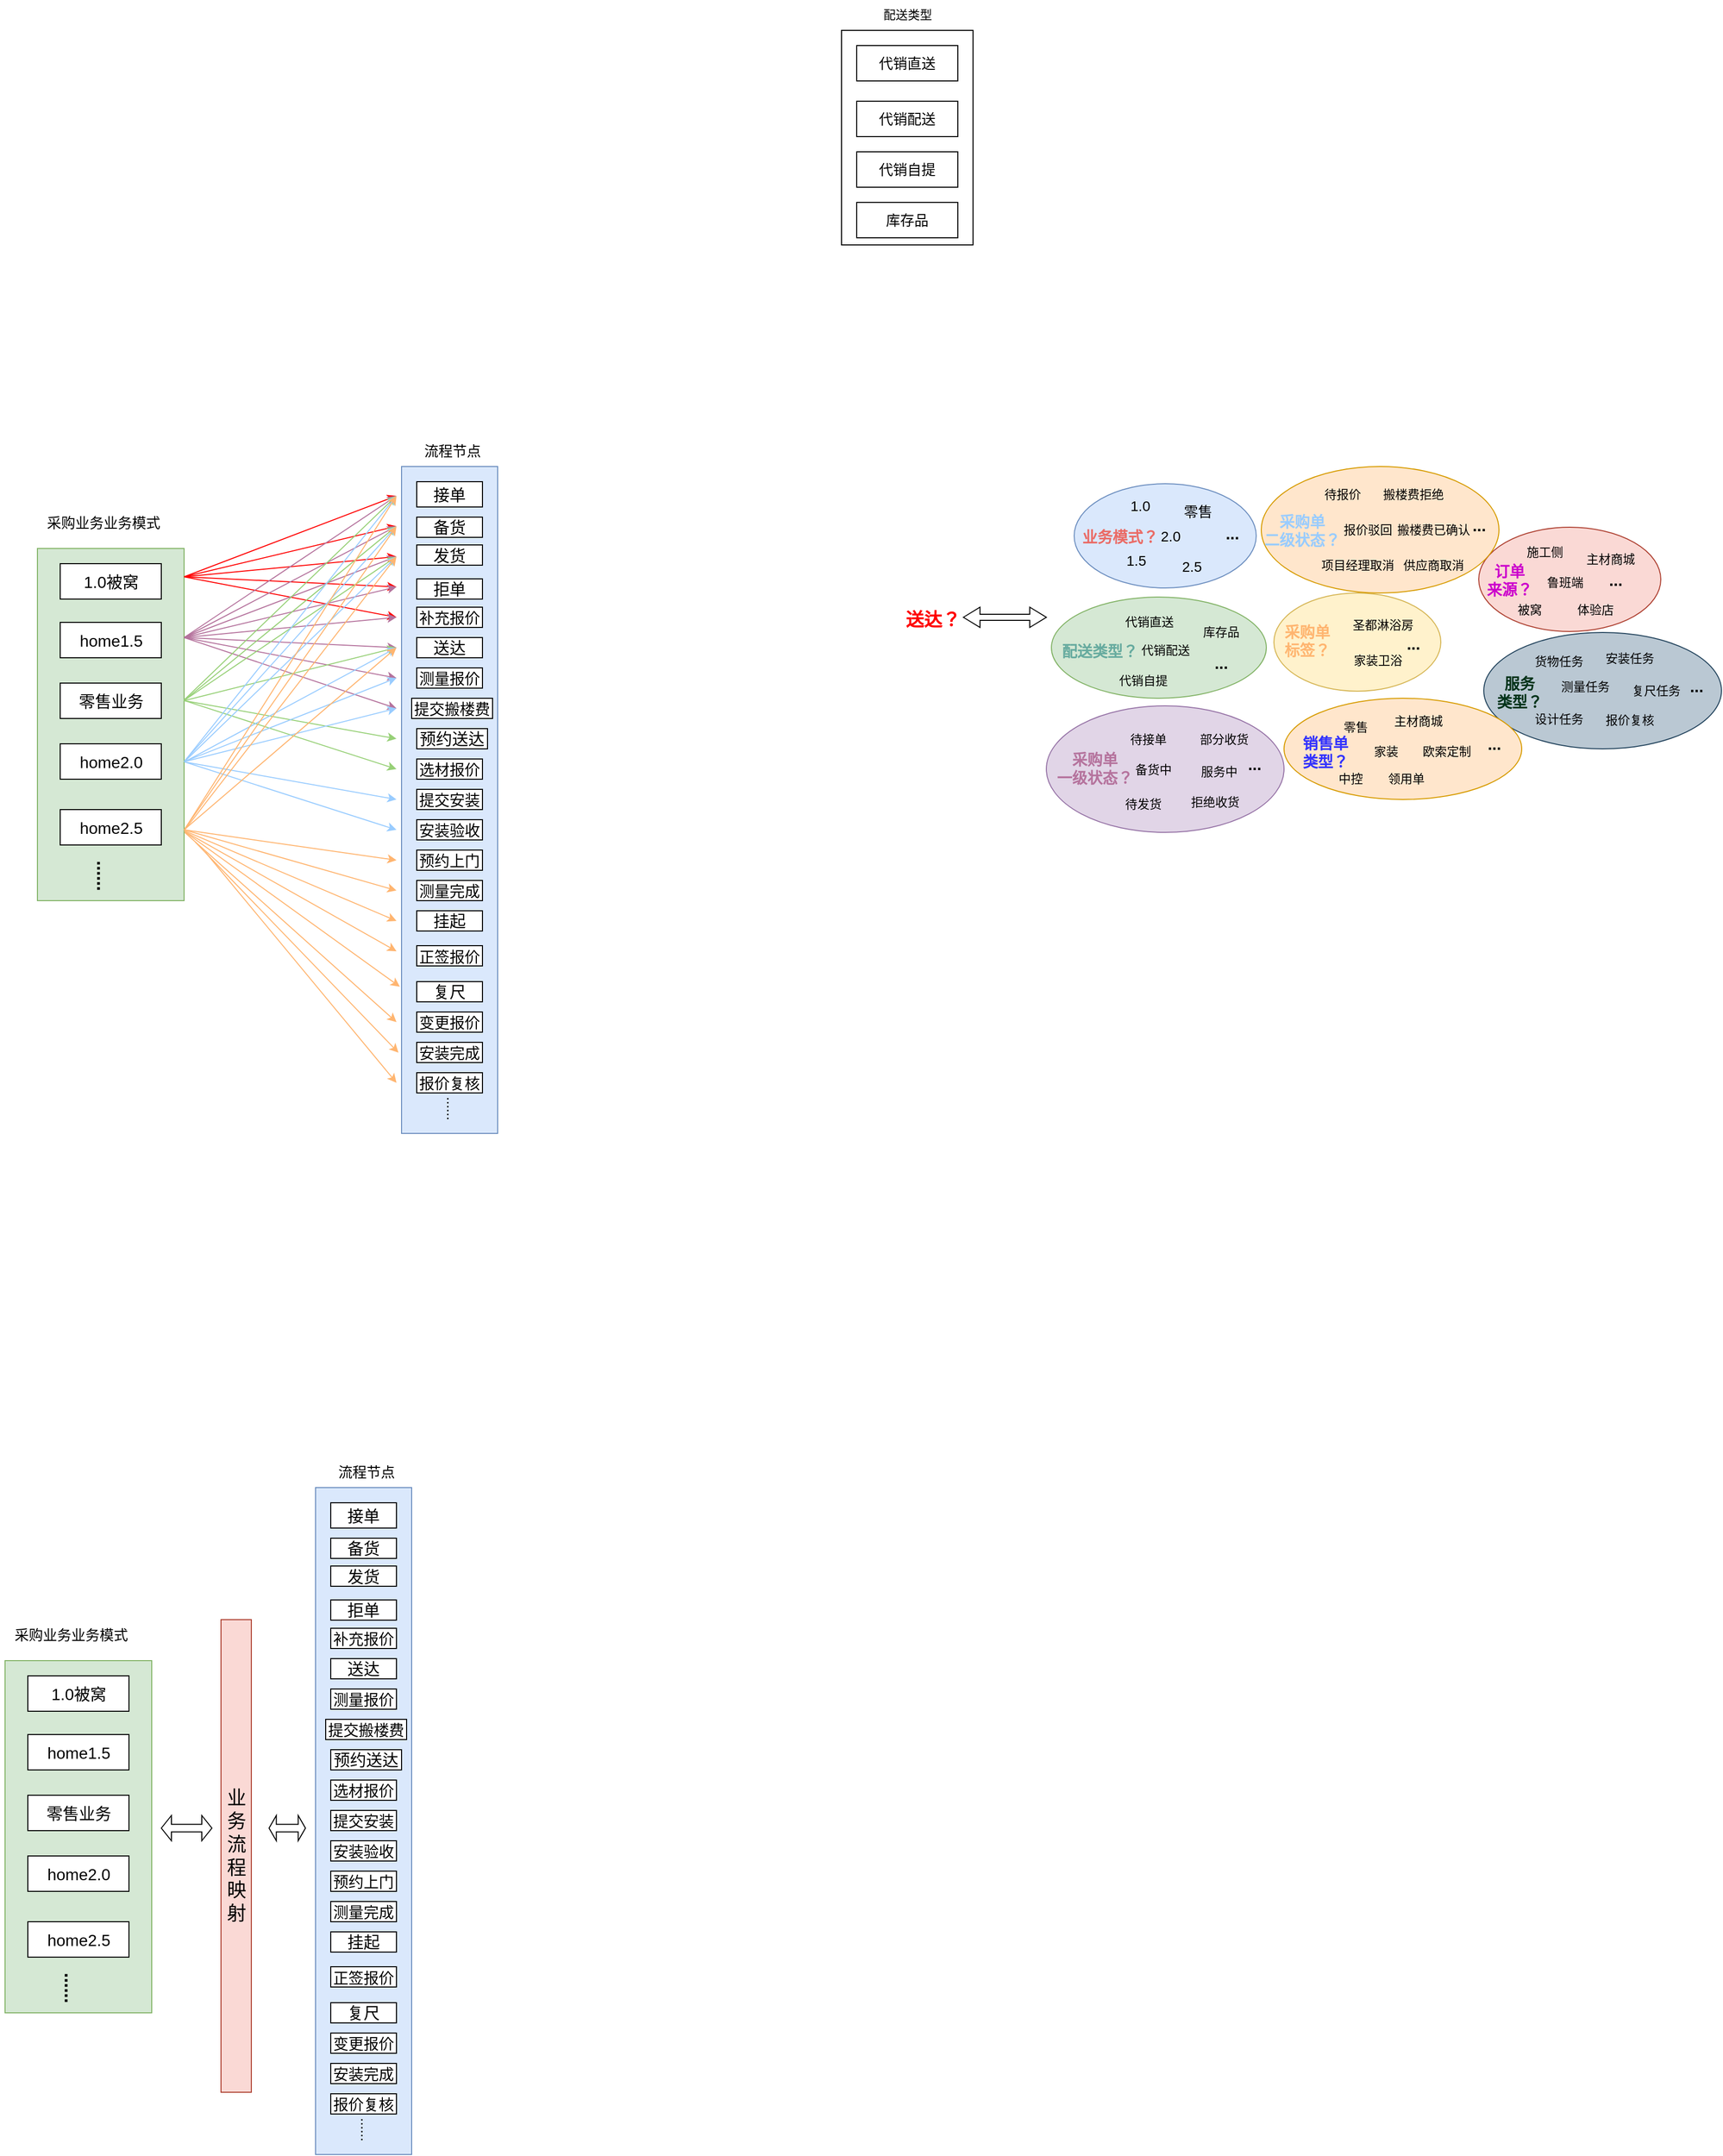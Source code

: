 <mxfile version="22.0.4" type="github">
  <diagram name="第 1 页" id="cve5uZJEfYkbzgbfO7Ss">
    <mxGraphModel dx="1304" dy="1972" grid="1" gridSize="10" guides="1" tooltips="1" connect="1" arrows="1" fold="1" page="1" pageScale="1" pageWidth="827" pageHeight="1169" background="none" math="0" shadow="0">
      <root>
        <mxCell id="0" />
        <mxCell id="1" parent="0" />
        <mxCell id="v3MDkl77wyI6t7VhT7dU-117" value="" style="ellipse;whiteSpace=wrap;html=1;fillColor=#fad9d5;strokeColor=#ae4132;" vertex="1" parent="1">
          <mxGeometry x="1560" y="161" width="180" height="103" as="geometry" />
        </mxCell>
        <mxCell id="v3MDkl77wyI6t7VhT7dU-106" value="" style="ellipse;whiteSpace=wrap;html=1;fillColor=#bac8d3;strokeColor=#23445d;" vertex="1" parent="1">
          <mxGeometry x="1565" y="265" width="235" height="115" as="geometry" />
        </mxCell>
        <mxCell id="v3MDkl77wyI6t7VhT7dU-97" value="" style="ellipse;whiteSpace=wrap;html=1;fillColor=#ffe6cc;strokeColor=#d79b00;" vertex="1" parent="1">
          <mxGeometry x="1367.5" y="330" width="235" height="100" as="geometry" />
        </mxCell>
        <mxCell id="v3MDkl77wyI6t7VhT7dU-89" value="" style="ellipse;whiteSpace=wrap;html=1;fillColor=#fff2cc;strokeColor=#d6b656;" vertex="1" parent="1">
          <mxGeometry x="1357.5" y="226" width="165" height="97" as="geometry" />
        </mxCell>
        <mxCell id="v3MDkl77wyI6t7VhT7dU-84" value="" style="ellipse;whiteSpace=wrap;html=1;fillColor=#ffe6cc;strokeColor=#d79b00;" vertex="1" parent="1">
          <mxGeometry x="1345" y="101" width="235" height="125" as="geometry" />
        </mxCell>
        <mxCell id="v3MDkl77wyI6t7VhT7dU-75" value="" style="ellipse;whiteSpace=wrap;html=1;fillColor=#e1d5e7;strokeColor=#9673a6;" vertex="1" parent="1">
          <mxGeometry x="1132.5" y="337.5" width="235" height="125" as="geometry" />
        </mxCell>
        <mxCell id="v3MDkl77wyI6t7VhT7dU-67" value="" style="ellipse;whiteSpace=wrap;html=1;fillColor=#d5e8d4;strokeColor=#82b366;" vertex="1" parent="1">
          <mxGeometry x="1137.5" y="230" width="212.5" height="100" as="geometry" />
        </mxCell>
        <mxCell id="v3MDkl77wyI6t7VhT7dU-60" value="" style="ellipse;whiteSpace=wrap;html=1;fillColor=#dae8fc;strokeColor=#6c8ebf;" vertex="1" parent="1">
          <mxGeometry x="1160" y="118" width="180" height="103" as="geometry" />
        </mxCell>
        <mxCell id="T1wn4TQBAIpZ5xIzAZ-9-1" value="" style="rounded=0;whiteSpace=wrap;html=1;fillColor=#d5e8d4;strokeColor=#82b366;" parent="1" vertex="1">
          <mxGeometry x="135" y="182" width="145" height="348" as="geometry" />
        </mxCell>
        <mxCell id="T1wn4TQBAIpZ5xIzAZ-9-2" value="&lt;font style=&quot;font-size: 16px;&quot;&gt;1.0被窝&lt;/font&gt;" style="rounded=0;whiteSpace=wrap;html=1;" parent="1" vertex="1">
          <mxGeometry x="157.5" y="197" width="100" height="35" as="geometry" />
        </mxCell>
        <mxCell id="T1wn4TQBAIpZ5xIzAZ-9-3" value="&lt;font style=&quot;font-size: 16px;&quot;&gt;home1.5&lt;/font&gt;" style="rounded=0;whiteSpace=wrap;html=1;" parent="1" vertex="1">
          <mxGeometry x="157.5" y="255" width="100" height="35" as="geometry" />
        </mxCell>
        <mxCell id="T1wn4TQBAIpZ5xIzAZ-9-4" value="&lt;font style=&quot;font-size: 16px;&quot;&gt;home2.0&lt;/font&gt;" style="rounded=0;whiteSpace=wrap;html=1;" parent="1" vertex="1">
          <mxGeometry x="157.5" y="375" width="100" height="35" as="geometry" />
        </mxCell>
        <mxCell id="T1wn4TQBAIpZ5xIzAZ-9-5" value="&lt;font style=&quot;font-size: 16px;&quot;&gt;home2.5&lt;/font&gt;" style="rounded=0;whiteSpace=wrap;html=1;" parent="1" vertex="1">
          <mxGeometry x="157.5" y="440" width="100" height="35" as="geometry" />
        </mxCell>
        <mxCell id="T1wn4TQBAIpZ5xIzAZ-9-6" value="" style="rounded=0;whiteSpace=wrap;html=1;fillColor=#dae8fc;strokeColor=#6c8ebf;" parent="1" vertex="1">
          <mxGeometry x="495" y="101" width="95" height="659" as="geometry" />
        </mxCell>
        <mxCell id="T1wn4TQBAIpZ5xIzAZ-9-7" value="&lt;font style=&quot;font-size: 16px;&quot;&gt;接单&lt;/font&gt;" style="rounded=0;whiteSpace=wrap;html=1;" parent="1" vertex="1">
          <mxGeometry x="510" y="116" width="65" height="25" as="geometry" />
        </mxCell>
        <mxCell id="T1wn4TQBAIpZ5xIzAZ-9-8" value="&lt;font style=&quot;font-size: 16px;&quot;&gt;备货&lt;/font&gt;" style="rounded=0;whiteSpace=wrap;html=1;" parent="1" vertex="1">
          <mxGeometry x="510" y="151" width="65" height="20" as="geometry" />
        </mxCell>
        <mxCell id="T1wn4TQBAIpZ5xIzAZ-9-9" value="&lt;font style=&quot;font-size: 16px;&quot;&gt;发货&lt;/font&gt;" style="rounded=0;whiteSpace=wrap;html=1;" parent="1" vertex="1">
          <mxGeometry x="510" y="178.5" width="65" height="20" as="geometry" />
        </mxCell>
        <mxCell id="T1wn4TQBAIpZ5xIzAZ-9-10" value="&lt;font style=&quot;font-size: 16px;&quot;&gt;拒单&lt;/font&gt;" style="rounded=0;whiteSpace=wrap;html=1;" parent="1" vertex="1">
          <mxGeometry x="510" y="212" width="65" height="20" as="geometry" />
        </mxCell>
        <mxCell id="T1wn4TQBAIpZ5xIzAZ-9-11" value="&lt;font style=&quot;font-size: 14px;&quot;&gt;采购业务业务模式&lt;/font&gt;" style="text;html=1;align=center;verticalAlign=middle;resizable=0;points=[];autosize=1;strokeColor=none;fillColor=none;" parent="1" vertex="1">
          <mxGeometry x="130" y="142" width="140" height="30" as="geometry" />
        </mxCell>
        <mxCell id="T1wn4TQBAIpZ5xIzAZ-9-12" value="&lt;font style=&quot;font-size: 14px;&quot;&gt;流程节点&lt;/font&gt;" style="text;html=1;align=center;verticalAlign=middle;resizable=0;points=[];autosize=1;strokeColor=none;fillColor=none;" parent="1" vertex="1">
          <mxGeometry x="505" y="71" width="80" height="30" as="geometry" />
        </mxCell>
        <mxCell id="T1wn4TQBAIpZ5xIzAZ-9-14" value="&lt;font style=&quot;font-size: 15px;&quot;&gt;补充报价&lt;/font&gt;" style="rounded=0;whiteSpace=wrap;html=1;" parent="1" vertex="1">
          <mxGeometry x="510" y="240" width="65" height="20" as="geometry" />
        </mxCell>
        <mxCell id="T1wn4TQBAIpZ5xIzAZ-9-15" value="&lt;font style=&quot;font-size: 16px;&quot;&gt;送达&lt;/font&gt;" style="rounded=0;whiteSpace=wrap;html=1;" parent="1" vertex="1">
          <mxGeometry x="510" y="270" width="65" height="20" as="geometry" />
        </mxCell>
        <mxCell id="T1wn4TQBAIpZ5xIzAZ-9-16" value="&lt;font style=&quot;font-size: 15px;&quot;&gt;测量报价&lt;/font&gt;" style="rounded=0;whiteSpace=wrap;html=1;" parent="1" vertex="1">
          <mxGeometry x="510" y="300" width="65" height="20" as="geometry" />
        </mxCell>
        <mxCell id="T1wn4TQBAIpZ5xIzAZ-9-17" value="&lt;font style=&quot;font-size: 15px;&quot;&gt;提交搬楼费&lt;/font&gt;" style="rounded=0;whiteSpace=wrap;html=1;" parent="1" vertex="1">
          <mxGeometry x="505" y="330" width="80" height="20" as="geometry" />
        </mxCell>
        <mxCell id="T1wn4TQBAIpZ5xIzAZ-9-18" value="&lt;font style=&quot;font-size: 16px;&quot;&gt;预约送达&lt;/font&gt;" style="rounded=0;whiteSpace=wrap;html=1;" parent="1" vertex="1">
          <mxGeometry x="510" y="360" width="70" height="20" as="geometry" />
        </mxCell>
        <mxCell id="T1wn4TQBAIpZ5xIzAZ-9-19" value="&lt;font style=&quot;font-size: 15px;&quot;&gt;选材报价&lt;/font&gt;" style="rounded=0;whiteSpace=wrap;html=1;" parent="1" vertex="1">
          <mxGeometry x="510" y="390" width="65" height="20" as="geometry" />
        </mxCell>
        <mxCell id="T1wn4TQBAIpZ5xIzAZ-9-20" value="&lt;font style=&quot;font-size: 15px;&quot;&gt;提交安装&lt;/font&gt;" style="rounded=0;whiteSpace=wrap;html=1;" parent="1" vertex="1">
          <mxGeometry x="510" y="420" width="65" height="20" as="geometry" />
        </mxCell>
        <mxCell id="T1wn4TQBAIpZ5xIzAZ-9-21" value="&lt;font style=&quot;font-size: 15px;&quot;&gt;安装验收&lt;/font&gt;" style="rounded=0;whiteSpace=wrap;html=1;" parent="1" vertex="1">
          <mxGeometry x="510" y="450" width="65" height="20" as="geometry" />
        </mxCell>
        <mxCell id="T1wn4TQBAIpZ5xIzAZ-9-23" value="" style="endArrow=classic;html=1;rounded=0;strokeColor=#FF0000;" parent="1" edge="1">
          <mxGeometry width="50" height="50" relative="1" as="geometry">
            <mxPoint x="280" y="210" as="sourcePoint" />
            <mxPoint x="490" y="130" as="targetPoint" />
          </mxGeometry>
        </mxCell>
        <mxCell id="T1wn4TQBAIpZ5xIzAZ-9-24" value="" style="endArrow=classic;html=1;rounded=0;strokeColor=#FF0000;" parent="1" edge="1">
          <mxGeometry width="50" height="50" relative="1" as="geometry">
            <mxPoint x="280" y="210" as="sourcePoint" />
            <mxPoint x="490" y="160" as="targetPoint" />
          </mxGeometry>
        </mxCell>
        <mxCell id="T1wn4TQBAIpZ5xIzAZ-9-26" value="配送类型" style="text;html=1;align=center;verticalAlign=middle;resizable=0;points=[];autosize=1;strokeColor=none;fillColor=none;" parent="1" vertex="1">
          <mxGeometry x="960" y="-360" width="70" height="30" as="geometry" />
        </mxCell>
        <mxCell id="T1wn4TQBAIpZ5xIzAZ-9-27" value="" style="rounded=0;whiteSpace=wrap;html=1;" parent="1" vertex="1">
          <mxGeometry x="930" y="-330" width="130" height="212" as="geometry" />
        </mxCell>
        <mxCell id="T1wn4TQBAIpZ5xIzAZ-9-28" value="&lt;font style=&quot;font-size: 14px;&quot;&gt;代销直送&lt;/font&gt;" style="rounded=0;whiteSpace=wrap;html=1;" parent="1" vertex="1">
          <mxGeometry x="945" y="-315" width="100" height="35" as="geometry" />
        </mxCell>
        <mxCell id="T1wn4TQBAIpZ5xIzAZ-9-29" value="&lt;font style=&quot;font-size: 14px;&quot;&gt;代销配送&lt;/font&gt;" style="rounded=0;whiteSpace=wrap;html=1;" parent="1" vertex="1">
          <mxGeometry x="945" y="-260" width="100" height="35" as="geometry" />
        </mxCell>
        <mxCell id="T1wn4TQBAIpZ5xIzAZ-9-30" value="&lt;font style=&quot;font-size: 14px;&quot;&gt;代销自提&lt;/font&gt;" style="rounded=0;whiteSpace=wrap;html=1;" parent="1" vertex="1">
          <mxGeometry x="945" y="-210" width="100" height="35" as="geometry" />
        </mxCell>
        <mxCell id="T1wn4TQBAIpZ5xIzAZ-9-31" value="&lt;font style=&quot;font-size: 14px;&quot;&gt;库存品&lt;/font&gt;" style="rounded=0;whiteSpace=wrap;html=1;" parent="1" vertex="1">
          <mxGeometry x="945" y="-160" width="100" height="35" as="geometry" />
        </mxCell>
        <mxCell id="T1wn4TQBAIpZ5xIzAZ-9-33" value="&lt;font style=&quot;font-size: 16px;&quot;&gt;零售业务&lt;/font&gt;" style="rounded=0;whiteSpace=wrap;html=1;" parent="1" vertex="1">
          <mxGeometry x="157.5" y="315" width="100" height="35" as="geometry" />
        </mxCell>
        <mxCell id="v3MDkl77wyI6t7VhT7dU-2" value="" style="endArrow=classic;html=1;rounded=0;strokeColor=#FF0000;" edge="1" parent="1">
          <mxGeometry width="50" height="50" relative="1" as="geometry">
            <mxPoint x="280" y="210" as="sourcePoint" />
            <mxPoint x="490" y="190" as="targetPoint" />
          </mxGeometry>
        </mxCell>
        <mxCell id="v3MDkl77wyI6t7VhT7dU-3" value="" style="endArrow=classic;html=1;rounded=0;strokeColor=#FF0000;" edge="1" parent="1">
          <mxGeometry width="50" height="50" relative="1" as="geometry">
            <mxPoint x="280" y="210" as="sourcePoint" />
            <mxPoint x="490" y="250" as="targetPoint" />
          </mxGeometry>
        </mxCell>
        <mxCell id="v3MDkl77wyI6t7VhT7dU-4" value="" style="endArrow=classic;html=1;rounded=0;strokeColor=#FF0000;" edge="1" parent="1">
          <mxGeometry width="50" height="50" relative="1" as="geometry">
            <mxPoint x="280" y="210" as="sourcePoint" />
            <mxPoint x="490" y="220" as="targetPoint" />
          </mxGeometry>
        </mxCell>
        <mxCell id="v3MDkl77wyI6t7VhT7dU-5" value="" style="endArrow=classic;html=1;rounded=0;strokeColor=#B5739D;" edge="1" parent="1">
          <mxGeometry width="50" height="50" relative="1" as="geometry">
            <mxPoint x="280" y="270" as="sourcePoint" />
            <mxPoint x="490" y="130" as="targetPoint" />
          </mxGeometry>
        </mxCell>
        <mxCell id="v3MDkl77wyI6t7VhT7dU-6" value="" style="endArrow=classic;html=1;rounded=0;strokeColor=#B5739D;" edge="1" parent="1">
          <mxGeometry width="50" height="50" relative="1" as="geometry">
            <mxPoint x="280" y="270" as="sourcePoint" />
            <mxPoint x="490" y="160" as="targetPoint" />
          </mxGeometry>
        </mxCell>
        <mxCell id="v3MDkl77wyI6t7VhT7dU-7" value="" style="endArrow=classic;html=1;rounded=0;strokeColor=#B5739D;" edge="1" parent="1">
          <mxGeometry width="50" height="50" relative="1" as="geometry">
            <mxPoint x="280" y="270" as="sourcePoint" />
            <mxPoint x="490" y="190" as="targetPoint" />
          </mxGeometry>
        </mxCell>
        <mxCell id="v3MDkl77wyI6t7VhT7dU-8" value="" style="endArrow=classic;html=1;rounded=0;strokeColor=#B5739D;" edge="1" parent="1">
          <mxGeometry width="50" height="50" relative="1" as="geometry">
            <mxPoint x="280" y="270" as="sourcePoint" />
            <mxPoint x="490" y="220" as="targetPoint" />
          </mxGeometry>
        </mxCell>
        <mxCell id="v3MDkl77wyI6t7VhT7dU-9" value="" style="endArrow=classic;html=1;rounded=0;strokeColor=#B5739D;" edge="1" parent="1">
          <mxGeometry width="50" height="50" relative="1" as="geometry">
            <mxPoint x="280" y="270" as="sourcePoint" />
            <mxPoint x="490" y="250" as="targetPoint" />
          </mxGeometry>
        </mxCell>
        <mxCell id="v3MDkl77wyI6t7VhT7dU-10" value="" style="endArrow=classic;html=1;rounded=0;strokeColor=#B5739D;" edge="1" parent="1">
          <mxGeometry width="50" height="50" relative="1" as="geometry">
            <mxPoint x="280" y="270" as="sourcePoint" />
            <mxPoint x="490" y="280" as="targetPoint" />
          </mxGeometry>
        </mxCell>
        <mxCell id="v3MDkl77wyI6t7VhT7dU-11" value="" style="endArrow=classic;html=1;rounded=0;strokeColor=#B5739D;" edge="1" parent="1">
          <mxGeometry width="50" height="50" relative="1" as="geometry">
            <mxPoint x="280" y="270" as="sourcePoint" />
            <mxPoint x="490" y="310" as="targetPoint" />
          </mxGeometry>
        </mxCell>
        <mxCell id="v3MDkl77wyI6t7VhT7dU-12" value="" style="endArrow=classic;html=1;rounded=0;strokeColor=#B5739D;" edge="1" parent="1">
          <mxGeometry width="50" height="50" relative="1" as="geometry">
            <mxPoint x="280" y="270" as="sourcePoint" />
            <mxPoint x="490" y="340" as="targetPoint" />
          </mxGeometry>
        </mxCell>
        <mxCell id="v3MDkl77wyI6t7VhT7dU-13" value="&lt;font style=&quot;font-size: 14px;&quot;&gt;......&lt;/font&gt;" style="text;html=1;align=center;verticalAlign=middle;resizable=0;points=[];autosize=1;strokeColor=none;fillColor=none;rotation=90;" vertex="1" parent="1">
          <mxGeometry x="520" y="720" width="50" height="30" as="geometry" />
        </mxCell>
        <mxCell id="v3MDkl77wyI6t7VhT7dU-14" value="&lt;font style=&quot;font-size: 18px;&quot;&gt;&lt;b style=&quot;&quot;&gt;......&lt;/b&gt;&lt;/font&gt;" style="text;html=1;align=center;verticalAlign=middle;resizable=0;points=[];autosize=1;strokeColor=none;fillColor=none;rotation=90;" vertex="1" parent="1">
          <mxGeometry x="175" y="485" width="50" height="40" as="geometry" />
        </mxCell>
        <mxCell id="v3MDkl77wyI6t7VhT7dU-15" value="" style="endArrow=classic;html=1;rounded=0;exitX=0.998;exitY=0.431;exitDx=0;exitDy=0;exitPerimeter=0;strokeColor=#97D077;" edge="1" parent="1" source="T1wn4TQBAIpZ5xIzAZ-9-1">
          <mxGeometry width="50" height="50" relative="1" as="geometry">
            <mxPoint x="280" y="320" as="sourcePoint" />
            <mxPoint x="490" y="130" as="targetPoint" />
          </mxGeometry>
        </mxCell>
        <mxCell id="v3MDkl77wyI6t7VhT7dU-16" value="" style="endArrow=classic;html=1;rounded=0;exitX=0.999;exitY=0.432;exitDx=0;exitDy=0;exitPerimeter=0;strokeColor=#97D077;" edge="1" parent="1" source="T1wn4TQBAIpZ5xIzAZ-9-1">
          <mxGeometry width="50" height="50" relative="1" as="geometry">
            <mxPoint x="280" y="320" as="sourcePoint" />
            <mxPoint x="490" y="160" as="targetPoint" />
          </mxGeometry>
        </mxCell>
        <mxCell id="v3MDkl77wyI6t7VhT7dU-17" value="" style="endArrow=classic;html=1;rounded=0;exitX=1.002;exitY=0.431;exitDx=0;exitDy=0;exitPerimeter=0;strokeColor=#97D077;" edge="1" parent="1" source="T1wn4TQBAIpZ5xIzAZ-9-1">
          <mxGeometry width="50" height="50" relative="1" as="geometry">
            <mxPoint x="280" y="320" as="sourcePoint" />
            <mxPoint x="490" y="190" as="targetPoint" />
          </mxGeometry>
        </mxCell>
        <mxCell id="v3MDkl77wyI6t7VhT7dU-18" value="" style="endArrow=classic;html=1;rounded=0;exitX=1;exitY=0.432;exitDx=0;exitDy=0;exitPerimeter=0;strokeColor=#97D077;" edge="1" parent="1" source="T1wn4TQBAIpZ5xIzAZ-9-1">
          <mxGeometry width="50" height="50" relative="1" as="geometry">
            <mxPoint x="280" y="320" as="sourcePoint" />
            <mxPoint x="490" y="280" as="targetPoint" />
          </mxGeometry>
        </mxCell>
        <mxCell id="v3MDkl77wyI6t7VhT7dU-19" value="" style="endArrow=classic;html=1;rounded=0;exitX=1.002;exitY=0.432;exitDx=0;exitDy=0;exitPerimeter=0;strokeColor=#97D077;" edge="1" parent="1" source="T1wn4TQBAIpZ5xIzAZ-9-1">
          <mxGeometry width="50" height="50" relative="1" as="geometry">
            <mxPoint x="280" y="320" as="sourcePoint" />
            <mxPoint x="490" y="400" as="targetPoint" />
          </mxGeometry>
        </mxCell>
        <mxCell id="v3MDkl77wyI6t7VhT7dU-20" value="" style="endArrow=classic;html=1;rounded=0;exitX=1;exitY=0.432;exitDx=0;exitDy=0;exitPerimeter=0;strokeColor=#97D077;" edge="1" parent="1" source="T1wn4TQBAIpZ5xIzAZ-9-1">
          <mxGeometry width="50" height="50" relative="1" as="geometry">
            <mxPoint x="280" y="320" as="sourcePoint" />
            <mxPoint x="490" y="370" as="targetPoint" />
          </mxGeometry>
        </mxCell>
        <mxCell id="v3MDkl77wyI6t7VhT7dU-21" value="" style="endArrow=classic;html=1;rounded=0;exitX=1.001;exitY=0.605;exitDx=0;exitDy=0;exitPerimeter=0;strokeColor=#99CCFF;" edge="1" parent="1" source="T1wn4TQBAIpZ5xIzAZ-9-1">
          <mxGeometry width="50" height="50" relative="1" as="geometry">
            <mxPoint x="280" y="370" as="sourcePoint" />
            <mxPoint x="490" y="130" as="targetPoint" />
          </mxGeometry>
        </mxCell>
        <mxCell id="v3MDkl77wyI6t7VhT7dU-22" value="" style="endArrow=classic;html=1;rounded=0;exitX=1;exitY=0.605;exitDx=0;exitDy=0;exitPerimeter=0;strokeColor=#99CCFF;" edge="1" parent="1" source="T1wn4TQBAIpZ5xIzAZ-9-1">
          <mxGeometry width="50" height="50" relative="1" as="geometry">
            <mxPoint x="280" y="370" as="sourcePoint" />
            <mxPoint x="490" y="160" as="targetPoint" />
          </mxGeometry>
        </mxCell>
        <mxCell id="v3MDkl77wyI6t7VhT7dU-23" value="" style="endArrow=classic;html=1;rounded=0;exitX=1.001;exitY=0.606;exitDx=0;exitDy=0;exitPerimeter=0;strokeColor=#99CCFF;" edge="1" parent="1" source="T1wn4TQBAIpZ5xIzAZ-9-1">
          <mxGeometry width="50" height="50" relative="1" as="geometry">
            <mxPoint x="280" y="370" as="sourcePoint" />
            <mxPoint x="490" y="190" as="targetPoint" />
          </mxGeometry>
        </mxCell>
        <mxCell id="v3MDkl77wyI6t7VhT7dU-24" value="" style="endArrow=classic;html=1;rounded=0;exitX=1.001;exitY=0.605;exitDx=0;exitDy=0;exitPerimeter=0;strokeColor=#99CCFF;" edge="1" parent="1" source="T1wn4TQBAIpZ5xIzAZ-9-1">
          <mxGeometry width="50" height="50" relative="1" as="geometry">
            <mxPoint x="280" y="370" as="sourcePoint" />
            <mxPoint x="490" y="310" as="targetPoint" />
          </mxGeometry>
        </mxCell>
        <mxCell id="v3MDkl77wyI6t7VhT7dU-25" value="" style="endArrow=classic;html=1;rounded=0;exitX=1.002;exitY=0.606;exitDx=0;exitDy=0;exitPerimeter=0;strokeColor=#99CCFF;" edge="1" parent="1" source="T1wn4TQBAIpZ5xIzAZ-9-1">
          <mxGeometry width="50" height="50" relative="1" as="geometry">
            <mxPoint x="280" y="370" as="sourcePoint" />
            <mxPoint x="490" y="280" as="targetPoint" />
          </mxGeometry>
        </mxCell>
        <mxCell id="v3MDkl77wyI6t7VhT7dU-26" value="" style="endArrow=classic;html=1;rounded=0;exitX=1.006;exitY=0.605;exitDx=0;exitDy=0;exitPerimeter=0;strokeColor=#99CCFF;" edge="1" parent="1" source="T1wn4TQBAIpZ5xIzAZ-9-1">
          <mxGeometry width="50" height="50" relative="1" as="geometry">
            <mxPoint x="280" y="370" as="sourcePoint" />
            <mxPoint x="490" y="340" as="targetPoint" />
          </mxGeometry>
        </mxCell>
        <mxCell id="v3MDkl77wyI6t7VhT7dU-27" value="" style="endArrow=classic;html=1;rounded=0;exitX=1.015;exitY=0.607;exitDx=0;exitDy=0;exitPerimeter=0;strokeColor=#99CCFF;" edge="1" parent="1" source="T1wn4TQBAIpZ5xIzAZ-9-1">
          <mxGeometry width="50" height="50" relative="1" as="geometry">
            <mxPoint x="280" y="370" as="sourcePoint" />
            <mxPoint x="490" y="430" as="targetPoint" />
          </mxGeometry>
        </mxCell>
        <mxCell id="v3MDkl77wyI6t7VhT7dU-28" value="" style="endArrow=classic;html=1;rounded=0;exitX=1.003;exitY=0.606;exitDx=0;exitDy=0;exitPerimeter=0;strokeColor=#99CCFF;" edge="1" parent="1" source="T1wn4TQBAIpZ5xIzAZ-9-1">
          <mxGeometry width="50" height="50" relative="1" as="geometry">
            <mxPoint x="280" y="370" as="sourcePoint" />
            <mxPoint x="490" y="460" as="targetPoint" />
          </mxGeometry>
        </mxCell>
        <mxCell id="v3MDkl77wyI6t7VhT7dU-30" value="&lt;font style=&quot;font-size: 15px;&quot;&gt;预约上门&lt;/font&gt;" style="rounded=0;whiteSpace=wrap;html=1;" vertex="1" parent="1">
          <mxGeometry x="510" y="480" width="65" height="20" as="geometry" />
        </mxCell>
        <mxCell id="v3MDkl77wyI6t7VhT7dU-31" value="&lt;font style=&quot;font-size: 15px;&quot;&gt;测量完成&lt;/font&gt;" style="rounded=0;whiteSpace=wrap;html=1;" vertex="1" parent="1">
          <mxGeometry x="510" y="510" width="65" height="20" as="geometry" />
        </mxCell>
        <mxCell id="v3MDkl77wyI6t7VhT7dU-32" value="&lt;font style=&quot;font-size: 16px;&quot;&gt;挂起&lt;/font&gt;" style="rounded=0;whiteSpace=wrap;html=1;" vertex="1" parent="1">
          <mxGeometry x="510" y="540" width="65" height="20" as="geometry" />
        </mxCell>
        <mxCell id="v3MDkl77wyI6t7VhT7dU-33" value="&lt;font style=&quot;font-size: 15px;&quot;&gt;正签报价&lt;/font&gt;" style="rounded=0;whiteSpace=wrap;html=1;" vertex="1" parent="1">
          <mxGeometry x="510" y="574.5" width="65" height="20" as="geometry" />
        </mxCell>
        <mxCell id="v3MDkl77wyI6t7VhT7dU-34" value="&lt;font style=&quot;font-size: 16px;&quot;&gt;复尺&lt;/font&gt;" style="rounded=0;whiteSpace=wrap;html=1;" vertex="1" parent="1">
          <mxGeometry x="510" y="610" width="65" height="20" as="geometry" />
        </mxCell>
        <mxCell id="v3MDkl77wyI6t7VhT7dU-35" value="&lt;font style=&quot;font-size: 15px;&quot;&gt;变更报价&lt;/font&gt;" style="rounded=0;whiteSpace=wrap;html=1;" vertex="1" parent="1">
          <mxGeometry x="510" y="640" width="65" height="20" as="geometry" />
        </mxCell>
        <mxCell id="v3MDkl77wyI6t7VhT7dU-36" value="&lt;font style=&quot;font-size: 15px;&quot;&gt;安装完成&lt;/font&gt;" style="rounded=0;whiteSpace=wrap;html=1;" vertex="1" parent="1">
          <mxGeometry x="510" y="670" width="65" height="20" as="geometry" />
        </mxCell>
        <mxCell id="v3MDkl77wyI6t7VhT7dU-37" value="&lt;font style=&quot;font-size: 15px;&quot;&gt;报价复核&lt;/font&gt;" style="rounded=0;whiteSpace=wrap;html=1;" vertex="1" parent="1">
          <mxGeometry x="510" y="700" width="65" height="20" as="geometry" />
        </mxCell>
        <mxCell id="v3MDkl77wyI6t7VhT7dU-38" value="" style="endArrow=classic;html=1;rounded=0;exitX=1.004;exitY=0.797;exitDx=0;exitDy=0;exitPerimeter=0;strokeColor=#FFB570;" edge="1" parent="1" source="T1wn4TQBAIpZ5xIzAZ-9-1">
          <mxGeometry width="50" height="50" relative="1" as="geometry">
            <mxPoint x="290" y="403" as="sourcePoint" />
            <mxPoint x="490" y="130" as="targetPoint" />
          </mxGeometry>
        </mxCell>
        <mxCell id="v3MDkl77wyI6t7VhT7dU-39" value="" style="endArrow=classic;html=1;rounded=0;strokeColor=#FFB570;" edge="1" parent="1">
          <mxGeometry width="50" height="50" relative="1" as="geometry">
            <mxPoint x="280" y="460" as="sourcePoint" />
            <mxPoint x="490" y="160" as="targetPoint" />
          </mxGeometry>
        </mxCell>
        <mxCell id="v3MDkl77wyI6t7VhT7dU-40" value="" style="endArrow=classic;html=1;rounded=0;exitX=1.001;exitY=0.801;exitDx=0;exitDy=0;exitPerimeter=0;strokeColor=#FFB570;" edge="1" parent="1" source="T1wn4TQBAIpZ5xIzAZ-9-1">
          <mxGeometry width="50" height="50" relative="1" as="geometry">
            <mxPoint x="290" y="470" as="sourcePoint" />
            <mxPoint x="490" y="190" as="targetPoint" />
          </mxGeometry>
        </mxCell>
        <mxCell id="v3MDkl77wyI6t7VhT7dU-41" value="" style="endArrow=classic;html=1;rounded=0;strokeColor=#FFB570;" edge="1" parent="1">
          <mxGeometry width="50" height="50" relative="1" as="geometry">
            <mxPoint x="280" y="460" as="sourcePoint" />
            <mxPoint x="490" y="280" as="targetPoint" />
          </mxGeometry>
        </mxCell>
        <mxCell id="v3MDkl77wyI6t7VhT7dU-42" value="" style="endArrow=classic;html=1;rounded=0;exitX=1;exitY=0.799;exitDx=0;exitDy=0;exitPerimeter=0;strokeColor=#FFB570;" edge="1" parent="1" source="T1wn4TQBAIpZ5xIzAZ-9-1">
          <mxGeometry width="50" height="50" relative="1" as="geometry">
            <mxPoint x="290" y="403" as="sourcePoint" />
            <mxPoint x="490" y="490" as="targetPoint" />
          </mxGeometry>
        </mxCell>
        <mxCell id="v3MDkl77wyI6t7VhT7dU-43" value="" style="endArrow=classic;html=1;rounded=0;strokeColor=#FFB570;" edge="1" parent="1">
          <mxGeometry width="50" height="50" relative="1" as="geometry">
            <mxPoint x="280" y="460" as="sourcePoint" />
            <mxPoint x="490" y="520" as="targetPoint" />
          </mxGeometry>
        </mxCell>
        <mxCell id="v3MDkl77wyI6t7VhT7dU-44" value="" style="endArrow=classic;html=1;rounded=0;exitX=1.005;exitY=0.802;exitDx=0;exitDy=0;exitPerimeter=0;strokeColor=#FFB570;" edge="1" parent="1" source="T1wn4TQBAIpZ5xIzAZ-9-1">
          <mxGeometry width="50" height="50" relative="1" as="geometry">
            <mxPoint x="290" y="470" as="sourcePoint" />
            <mxPoint x="490" y="550" as="targetPoint" />
          </mxGeometry>
        </mxCell>
        <mxCell id="v3MDkl77wyI6t7VhT7dU-45" value="" style="endArrow=classic;html=1;rounded=0;exitX=1.001;exitY=0.803;exitDx=0;exitDy=0;exitPerimeter=0;strokeColor=#FFB570;" edge="1" parent="1" source="T1wn4TQBAIpZ5xIzAZ-9-1">
          <mxGeometry width="50" height="50" relative="1" as="geometry">
            <mxPoint x="291" y="471" as="sourcePoint" />
            <mxPoint x="490" y="580" as="targetPoint" />
          </mxGeometry>
        </mxCell>
        <mxCell id="v3MDkl77wyI6t7VhT7dU-46" value="" style="endArrow=classic;html=1;rounded=0;exitX=1.006;exitY=0.805;exitDx=0;exitDy=0;exitPerimeter=0;entryX=-0.018;entryY=0.78;entryDx=0;entryDy=0;entryPerimeter=0;strokeColor=#FFB570;" edge="1" parent="1" source="T1wn4TQBAIpZ5xIzAZ-9-1" target="T1wn4TQBAIpZ5xIzAZ-9-6">
          <mxGeometry width="50" height="50" relative="1" as="geometry">
            <mxPoint x="290" y="471" as="sourcePoint" />
            <mxPoint x="500" y="590" as="targetPoint" />
          </mxGeometry>
        </mxCell>
        <mxCell id="v3MDkl77wyI6t7VhT7dU-47" value="" style="endArrow=classic;html=1;rounded=0;exitX=1.004;exitY=0.806;exitDx=0;exitDy=0;exitPerimeter=0;strokeColor=#FFB570;" edge="1" parent="1" source="T1wn4TQBAIpZ5xIzAZ-9-1">
          <mxGeometry width="50" height="50" relative="1" as="geometry">
            <mxPoint x="291" y="472" as="sourcePoint" />
            <mxPoint x="490" y="650" as="targetPoint" />
          </mxGeometry>
        </mxCell>
        <mxCell id="v3MDkl77wyI6t7VhT7dU-48" value="" style="endArrow=classic;html=1;rounded=0;exitX=1.004;exitY=0.806;exitDx=0;exitDy=0;exitPerimeter=0;entryX=-0.032;entryY=0.879;entryDx=0;entryDy=0;entryPerimeter=0;strokeColor=#FFB570;" edge="1" parent="1" target="T1wn4TQBAIpZ5xIzAZ-9-6">
          <mxGeometry width="50" height="50" relative="1" as="geometry">
            <mxPoint x="291" y="472" as="sourcePoint" />
            <mxPoint x="500" y="660" as="targetPoint" />
          </mxGeometry>
        </mxCell>
        <mxCell id="v3MDkl77wyI6t7VhT7dU-49" value="" style="endArrow=classic;html=1;rounded=0;exitX=1.004;exitY=0.806;exitDx=0;exitDy=0;exitPerimeter=0;strokeColor=#FFB570;" edge="1" parent="1">
          <mxGeometry width="50" height="50" relative="1" as="geometry">
            <mxPoint x="301" y="482" as="sourcePoint" />
            <mxPoint x="490" y="710" as="targetPoint" />
          </mxGeometry>
        </mxCell>
        <mxCell id="v3MDkl77wyI6t7VhT7dU-50" value="&lt;font color=&quot;#ff0000&quot; style=&quot;font-size: 18px;&quot;&gt;&lt;b style=&quot;&quot;&gt;送达？&lt;/b&gt;&lt;/font&gt;" style="text;html=1;align=center;verticalAlign=middle;resizable=0;points=[];autosize=1;strokeColor=none;fillColor=none;" vertex="1" parent="1">
          <mxGeometry x="980" y="233" width="80" height="40" as="geometry" />
        </mxCell>
        <mxCell id="v3MDkl77wyI6t7VhT7dU-51" value="&lt;font color=&quot;#ea6b66&quot; style=&quot;font-size: 15px;&quot;&gt;&lt;b&gt;业务模式？&lt;/b&gt;&lt;/font&gt;" style="text;html=1;align=center;verticalAlign=middle;resizable=0;points=[];autosize=1;strokeColor=none;fillColor=none;" vertex="1" parent="1">
          <mxGeometry x="1155" y="154.5" width="100" height="30" as="geometry" />
        </mxCell>
        <mxCell id="v3MDkl77wyI6t7VhT7dU-52" value="1.0" style="text;html=1;align=center;verticalAlign=middle;resizable=0;points=[];autosize=1;strokeColor=none;fillColor=none;fontSize=14;" vertex="1" parent="1">
          <mxGeometry x="1205" y="124.5" width="40" height="30" as="geometry" />
        </mxCell>
        <mxCell id="v3MDkl77wyI6t7VhT7dU-53" value="2.0" style="text;html=1;align=center;verticalAlign=middle;resizable=0;points=[];autosize=1;strokeColor=none;fillColor=none;fontSize=14;" vertex="1" parent="1">
          <mxGeometry x="1235" y="154.5" width="40" height="30" as="geometry" />
        </mxCell>
        <mxCell id="v3MDkl77wyI6t7VhT7dU-54" value="1.5" style="text;html=1;align=center;verticalAlign=middle;resizable=0;points=[];autosize=1;strokeColor=none;fillColor=none;fontSize=14;" vertex="1" parent="1">
          <mxGeometry x="1201.25" y="178.5" width="40" height="30" as="geometry" />
        </mxCell>
        <mxCell id="v3MDkl77wyI6t7VhT7dU-55" value="零售" style="text;html=1;align=center;verticalAlign=middle;resizable=0;points=[];autosize=1;strokeColor=none;fillColor=none;fontSize=14;" vertex="1" parent="1">
          <mxGeometry x="1257.25" y="131" width="50" height="30" as="geometry" />
        </mxCell>
        <mxCell id="v3MDkl77wyI6t7VhT7dU-56" value="2.5" style="text;html=1;align=center;verticalAlign=middle;resizable=0;points=[];autosize=1;strokeColor=none;fillColor=none;fontSize=14;" vertex="1" parent="1">
          <mxGeometry x="1256.25" y="184.5" width="40" height="30" as="geometry" />
        </mxCell>
        <mxCell id="v3MDkl77wyI6t7VhT7dU-62" value="&lt;font color=&quot;#67ab9f&quot; style=&quot;font-size: 15px;&quot;&gt;&lt;b&gt;配送类型？&lt;/b&gt;&lt;/font&gt;" style="text;html=1;align=center;verticalAlign=middle;resizable=0;points=[];autosize=1;strokeColor=none;fillColor=none;" vertex="1" parent="1">
          <mxGeometry x="1135" y="267.5" width="100" height="30" as="geometry" />
        </mxCell>
        <mxCell id="v3MDkl77wyI6t7VhT7dU-63" value="代销直送" style="text;html=1;align=center;verticalAlign=middle;resizable=0;points=[];autosize=1;strokeColor=none;fillColor=none;" vertex="1" parent="1">
          <mxGeometry x="1198.75" y="240" width="70" height="30" as="geometry" />
        </mxCell>
        <mxCell id="v3MDkl77wyI6t7VhT7dU-64" value="代销配送" style="text;html=1;align=center;verticalAlign=middle;resizable=0;points=[];autosize=1;strokeColor=none;fillColor=none;" vertex="1" parent="1">
          <mxGeometry x="1215" y="267.5" width="70" height="30" as="geometry" />
        </mxCell>
        <mxCell id="v3MDkl77wyI6t7VhT7dU-65" value="代销自提" style="text;html=1;align=center;verticalAlign=middle;resizable=0;points=[];autosize=1;strokeColor=none;fillColor=none;" vertex="1" parent="1">
          <mxGeometry x="1192.5" y="297.5" width="70" height="30" as="geometry" />
        </mxCell>
        <mxCell id="v3MDkl77wyI6t7VhT7dU-66" value="库存品" style="text;html=1;align=center;verticalAlign=middle;resizable=0;points=[];autosize=1;strokeColor=none;fillColor=none;" vertex="1" parent="1">
          <mxGeometry x="1275" y="250" width="60" height="30" as="geometry" />
        </mxCell>
        <mxCell id="v3MDkl77wyI6t7VhT7dU-68" value="&lt;font color=&quot;#b5739d&quot; style=&quot;font-size: 15px;&quot;&gt;&lt;b&gt;采购单&lt;br&gt;一级状态？&lt;/b&gt;&lt;/font&gt;" style="text;html=1;align=center;verticalAlign=middle;resizable=0;points=[];autosize=1;strokeColor=none;fillColor=none;" vertex="1" parent="1">
          <mxGeometry x="1130" y="374" width="100" height="50" as="geometry" />
        </mxCell>
        <mxCell id="v3MDkl77wyI6t7VhT7dU-69" value="待接单" style="text;html=1;align=center;verticalAlign=middle;resizable=0;points=[];autosize=1;strokeColor=none;fillColor=none;" vertex="1" parent="1">
          <mxGeometry x="1202.5" y="355.5" width="60" height="30" as="geometry" />
        </mxCell>
        <mxCell id="v3MDkl77wyI6t7VhT7dU-70" value="备货中" style="text;html=1;align=center;verticalAlign=middle;resizable=0;points=[];autosize=1;strokeColor=none;fillColor=none;" vertex="1" parent="1">
          <mxGeometry x="1207.5" y="385.5" width="60" height="30" as="geometry" />
        </mxCell>
        <mxCell id="v3MDkl77wyI6t7VhT7dU-71" value="待发货" style="text;html=1;align=center;verticalAlign=middle;resizable=0;points=[];autosize=1;strokeColor=none;fillColor=none;" vertex="1" parent="1">
          <mxGeometry x="1197.5" y="420" width="60" height="30" as="geometry" />
        </mxCell>
        <mxCell id="v3MDkl77wyI6t7VhT7dU-72" value="部分收货" style="text;html=1;align=center;verticalAlign=middle;resizable=0;points=[];autosize=1;strokeColor=none;fillColor=none;" vertex="1" parent="1">
          <mxGeometry x="1272.5" y="355.5" width="70" height="30" as="geometry" />
        </mxCell>
        <mxCell id="v3MDkl77wyI6t7VhT7dU-73" value="服务中" style="text;html=1;align=center;verticalAlign=middle;resizable=0;points=[];autosize=1;strokeColor=none;fillColor=none;" vertex="1" parent="1">
          <mxGeometry x="1272.5" y="387.5" width="60" height="30" as="geometry" />
        </mxCell>
        <mxCell id="v3MDkl77wyI6t7VhT7dU-74" value="拒绝收货" style="text;html=1;align=center;verticalAlign=middle;resizable=0;points=[];autosize=1;strokeColor=none;fillColor=none;" vertex="1" parent="1">
          <mxGeometry x="1263.5" y="417.5" width="70" height="30" as="geometry" />
        </mxCell>
        <mxCell id="v3MDkl77wyI6t7VhT7dU-76" value="&lt;font style=&quot;font-size: 16px;&quot;&gt;&lt;b&gt;...&lt;/b&gt;&lt;/font&gt;" style="text;html=1;align=center;verticalAlign=middle;resizable=0;points=[];autosize=1;strokeColor=none;fillColor=none;" vertex="1" parent="1">
          <mxGeometry x="1317.5" y="380" width="40" height="30" as="geometry" />
        </mxCell>
        <mxCell id="v3MDkl77wyI6t7VhT7dU-77" value="&lt;font color=&quot;#99ccff&quot; style=&quot;font-size: 15px;&quot;&gt;&lt;b&gt;采购单&lt;br&gt;二级状态？&lt;/b&gt;&lt;/font&gt;" style="text;html=1;align=center;verticalAlign=middle;resizable=0;points=[];autosize=1;strokeColor=none;fillColor=none;" vertex="1" parent="1">
          <mxGeometry x="1335" y="138.5" width="100" height="50" as="geometry" />
        </mxCell>
        <mxCell id="v3MDkl77wyI6t7VhT7dU-78" value="待报价" style="text;html=1;align=center;verticalAlign=middle;resizable=0;points=[];autosize=1;strokeColor=none;fillColor=none;" vertex="1" parent="1">
          <mxGeometry x="1395" y="113.5" width="60" height="30" as="geometry" />
        </mxCell>
        <mxCell id="v3MDkl77wyI6t7VhT7dU-79" value="报价驳回" style="text;html=1;align=center;verticalAlign=middle;resizable=0;points=[];autosize=1;strokeColor=none;fillColor=none;" vertex="1" parent="1">
          <mxGeometry x="1415" y="148.5" width="70" height="30" as="geometry" />
        </mxCell>
        <mxCell id="v3MDkl77wyI6t7VhT7dU-80" value="项目经理取消" style="text;html=1;align=center;verticalAlign=middle;resizable=0;points=[];autosize=1;strokeColor=none;fillColor=none;" vertex="1" parent="1">
          <mxGeometry x="1390" y="183.5" width="100" height="30" as="geometry" />
        </mxCell>
        <mxCell id="v3MDkl77wyI6t7VhT7dU-81" value="搬楼费拒绝" style="text;html=1;align=center;verticalAlign=middle;resizable=0;points=[];autosize=1;strokeColor=none;fillColor=none;" vertex="1" parent="1">
          <mxGeometry x="1455" y="113.5" width="80" height="30" as="geometry" />
        </mxCell>
        <mxCell id="v3MDkl77wyI6t7VhT7dU-82" value="搬楼费已确认" style="text;html=1;align=center;verticalAlign=middle;resizable=0;points=[];autosize=1;strokeColor=none;fillColor=none;" vertex="1" parent="1">
          <mxGeometry x="1465" y="148.5" width="100" height="30" as="geometry" />
        </mxCell>
        <mxCell id="v3MDkl77wyI6t7VhT7dU-83" value="供应商取消" style="text;html=1;align=center;verticalAlign=middle;resizable=0;points=[];autosize=1;strokeColor=none;fillColor=none;" vertex="1" parent="1">
          <mxGeometry x="1475" y="183.5" width="80" height="30" as="geometry" />
        </mxCell>
        <mxCell id="v3MDkl77wyI6t7VhT7dU-85" value="&lt;font style=&quot;font-size: 16px;&quot;&gt;&lt;b&gt;...&lt;/b&gt;&lt;/font&gt;" style="text;html=1;align=center;verticalAlign=middle;resizable=0;points=[];autosize=1;strokeColor=none;fillColor=none;" vertex="1" parent="1">
          <mxGeometry x="1540" y="143.5" width="40" height="30" as="geometry" />
        </mxCell>
        <mxCell id="v3MDkl77wyI6t7VhT7dU-86" value="&lt;font color=&quot;#ffb570&quot; style=&quot;font-size: 15px;&quot;&gt;&lt;b&gt;采购单&lt;br&gt;标签？&lt;/b&gt;&lt;/font&gt;" style="text;html=1;align=center;verticalAlign=middle;resizable=0;points=[];autosize=1;strokeColor=none;fillColor=none;" vertex="1" parent="1">
          <mxGeometry x="1355" y="248" width="70" height="50" as="geometry" />
        </mxCell>
        <mxCell id="v3MDkl77wyI6t7VhT7dU-87" value="圣都淋浴房" style="text;html=1;align=center;verticalAlign=middle;resizable=0;points=[];autosize=1;strokeColor=none;fillColor=none;" vertex="1" parent="1">
          <mxGeometry x="1425" y="243" width="80" height="30" as="geometry" />
        </mxCell>
        <mxCell id="v3MDkl77wyI6t7VhT7dU-88" value="家装卫浴" style="text;html=1;align=center;verticalAlign=middle;resizable=0;points=[];autosize=1;strokeColor=none;fillColor=none;" vertex="1" parent="1">
          <mxGeometry x="1425" y="278" width="70" height="30" as="geometry" />
        </mxCell>
        <mxCell id="v3MDkl77wyI6t7VhT7dU-90" value="&lt;font color=&quot;#3333ff&quot; style=&quot;font-size: 15px;&quot;&gt;&lt;b style=&quot;&quot;&gt;销售单&lt;br&gt;类型？&lt;/b&gt;&lt;/font&gt;" style="text;html=1;align=center;verticalAlign=middle;resizable=0;points=[];autosize=1;strokeColor=none;fillColor=none;" vertex="1" parent="1">
          <mxGeometry x="1372.5" y="357.5" width="70" height="50" as="geometry" />
        </mxCell>
        <mxCell id="v3MDkl77wyI6t7VhT7dU-91" value="零售" style="text;html=1;align=center;verticalAlign=middle;resizable=0;points=[];autosize=1;strokeColor=none;fillColor=none;" vertex="1" parent="1">
          <mxGeometry x="1412.5" y="344" width="50" height="30" as="geometry" />
        </mxCell>
        <mxCell id="v3MDkl77wyI6t7VhT7dU-92" value="家装" style="text;html=1;align=center;verticalAlign=middle;resizable=0;points=[];autosize=1;strokeColor=none;fillColor=none;" vertex="1" parent="1">
          <mxGeometry x="1442.5" y="367.5" width="50" height="30" as="geometry" />
        </mxCell>
        <mxCell id="v3MDkl77wyI6t7VhT7dU-93" value="中控" style="text;html=1;align=center;verticalAlign=middle;resizable=0;points=[];autosize=1;strokeColor=none;fillColor=none;" vertex="1" parent="1">
          <mxGeometry x="1407.5" y="395" width="50" height="30" as="geometry" />
        </mxCell>
        <mxCell id="v3MDkl77wyI6t7VhT7dU-94" value="主材商城" style="text;html=1;align=center;verticalAlign=middle;resizable=0;points=[];autosize=1;strokeColor=none;fillColor=none;" vertex="1" parent="1">
          <mxGeometry x="1465" y="337.5" width="70" height="30" as="geometry" />
        </mxCell>
        <mxCell id="v3MDkl77wyI6t7VhT7dU-95" value="欧索定制" style="text;html=1;align=center;verticalAlign=middle;resizable=0;points=[];autosize=1;strokeColor=none;fillColor=none;" vertex="1" parent="1">
          <mxGeometry x="1492.5" y="368" width="70" height="30" as="geometry" />
        </mxCell>
        <mxCell id="v3MDkl77wyI6t7VhT7dU-96" value="领用单" style="text;html=1;align=center;verticalAlign=middle;resizable=0;points=[];autosize=1;strokeColor=none;fillColor=none;" vertex="1" parent="1">
          <mxGeometry x="1457.5" y="395" width="60" height="30" as="geometry" />
        </mxCell>
        <mxCell id="v3MDkl77wyI6t7VhT7dU-98" value="&lt;font style=&quot;font-size: 16px;&quot;&gt;&lt;b&gt;...&lt;/b&gt;&lt;/font&gt;" style="text;html=1;align=center;verticalAlign=middle;resizable=0;points=[];autosize=1;strokeColor=none;fillColor=none;" vertex="1" parent="1">
          <mxGeometry x="1555" y="360" width="40" height="30" as="geometry" />
        </mxCell>
        <mxCell id="v3MDkl77wyI6t7VhT7dU-99" value="&lt;font color=&quot;#00331a&quot; style=&quot;font-size: 15px;&quot;&gt;&lt;b&gt;服务&lt;br&gt;类型？&lt;/b&gt;&lt;/font&gt;" style="text;html=1;align=center;verticalAlign=middle;resizable=0;points=[];autosize=1;strokeColor=none;fillColor=none;" vertex="1" parent="1">
          <mxGeometry x="1565" y="299" width="70" height="50" as="geometry" />
        </mxCell>
        <mxCell id="v3MDkl77wyI6t7VhT7dU-100" value="货物任务" style="text;html=1;align=center;verticalAlign=middle;resizable=0;points=[];autosize=1;strokeColor=none;fillColor=none;" vertex="1" parent="1">
          <mxGeometry x="1604" y="279" width="70" height="30" as="geometry" />
        </mxCell>
        <mxCell id="v3MDkl77wyI6t7VhT7dU-101" value="测量任务" style="text;html=1;align=center;verticalAlign=middle;resizable=0;points=[];autosize=1;strokeColor=none;fillColor=none;" vertex="1" parent="1">
          <mxGeometry x="1630" y="304" width="70" height="30" as="geometry" />
        </mxCell>
        <mxCell id="v3MDkl77wyI6t7VhT7dU-102" value="设计任务" style="text;html=1;align=center;verticalAlign=middle;resizable=0;points=[];autosize=1;strokeColor=none;fillColor=none;" vertex="1" parent="1">
          <mxGeometry x="1604" y="336" width="70" height="30" as="geometry" />
        </mxCell>
        <mxCell id="v3MDkl77wyI6t7VhT7dU-103" value="安装任务" style="text;html=1;align=center;verticalAlign=middle;resizable=0;points=[];autosize=1;strokeColor=none;fillColor=none;" vertex="1" parent="1">
          <mxGeometry x="1674" y="276" width="70" height="30" as="geometry" />
        </mxCell>
        <mxCell id="v3MDkl77wyI6t7VhT7dU-104" value="复尺任务" style="text;html=1;align=center;verticalAlign=middle;resizable=0;points=[];autosize=1;strokeColor=none;fillColor=none;" vertex="1" parent="1">
          <mxGeometry x="1700" y="307.5" width="70" height="30" as="geometry" />
        </mxCell>
        <mxCell id="v3MDkl77wyI6t7VhT7dU-105" value="报价复核" style="text;html=1;align=center;verticalAlign=middle;resizable=0;points=[];autosize=1;strokeColor=none;fillColor=none;" vertex="1" parent="1">
          <mxGeometry x="1674" y="337" width="70" height="30" as="geometry" />
        </mxCell>
        <mxCell id="v3MDkl77wyI6t7VhT7dU-107" value="&lt;font style=&quot;font-size: 16px;&quot;&gt;&lt;b&gt;...&lt;/b&gt;&lt;/font&gt;" style="text;html=1;align=center;verticalAlign=middle;resizable=0;points=[];autosize=1;strokeColor=none;fillColor=none;" vertex="1" parent="1">
          <mxGeometry x="1755" y="302.5" width="40" height="30" as="geometry" />
        </mxCell>
        <mxCell id="v3MDkl77wyI6t7VhT7dU-108" value="&lt;font style=&quot;font-size: 16px;&quot;&gt;&lt;b&gt;...&lt;/b&gt;&lt;/font&gt;" style="text;html=1;align=center;verticalAlign=middle;resizable=0;points=[];autosize=1;strokeColor=none;fillColor=none;" vertex="1" parent="1">
          <mxGeometry x="1475" y="261" width="40" height="30" as="geometry" />
        </mxCell>
        <mxCell id="v3MDkl77wyI6t7VhT7dU-109" value="&lt;font style=&quot;font-size: 16px;&quot;&gt;&lt;b&gt;...&lt;/b&gt;&lt;/font&gt;" style="text;html=1;align=center;verticalAlign=middle;resizable=0;points=[];autosize=1;strokeColor=none;fillColor=none;" vertex="1" parent="1">
          <mxGeometry x="1285" y="280" width="40" height="30" as="geometry" />
        </mxCell>
        <mxCell id="v3MDkl77wyI6t7VhT7dU-110" value="&lt;font style=&quot;font-size: 16px;&quot;&gt;&lt;b&gt;...&lt;/b&gt;&lt;/font&gt;" style="text;html=1;align=center;verticalAlign=middle;resizable=0;points=[];autosize=1;strokeColor=none;fillColor=none;" vertex="1" parent="1">
          <mxGeometry x="1296.25" y="152" width="40" height="30" as="geometry" />
        </mxCell>
        <mxCell id="v3MDkl77wyI6t7VhT7dU-111" value="&lt;font color=&quot;#cc00cc&quot; style=&quot;font-size: 15px;&quot;&gt;&lt;b&gt;订单&lt;br&gt;来源？&lt;/b&gt;&lt;/font&gt;" style="text;html=1;align=center;verticalAlign=middle;resizable=0;points=[];autosize=1;strokeColor=none;fillColor=none;" vertex="1" parent="1">
          <mxGeometry x="1555" y="187.5" width="70" height="50" as="geometry" />
        </mxCell>
        <mxCell id="v3MDkl77wyI6t7VhT7dU-112" value="施工侧" style="text;html=1;align=center;verticalAlign=middle;resizable=0;points=[];autosize=1;strokeColor=none;fillColor=none;" vertex="1" parent="1">
          <mxGeometry x="1595" y="171" width="60" height="30" as="geometry" />
        </mxCell>
        <mxCell id="v3MDkl77wyI6t7VhT7dU-113" value="鲁班端" style="text;html=1;align=center;verticalAlign=middle;resizable=0;points=[];autosize=1;strokeColor=none;fillColor=none;" vertex="1" parent="1">
          <mxGeometry x="1615" y="201" width="60" height="30" as="geometry" />
        </mxCell>
        <mxCell id="v3MDkl77wyI6t7VhT7dU-114" value="被窝" style="text;html=1;align=center;verticalAlign=middle;resizable=0;points=[];autosize=1;strokeColor=none;fillColor=none;" vertex="1" parent="1">
          <mxGeometry x="1585" y="228" width="50" height="30" as="geometry" />
        </mxCell>
        <mxCell id="v3MDkl77wyI6t7VhT7dU-115" value="主材商城" style="text;html=1;align=center;verticalAlign=middle;resizable=0;points=[];autosize=1;strokeColor=none;fillColor=none;" vertex="1" parent="1">
          <mxGeometry x="1655" y="178" width="70" height="30" as="geometry" />
        </mxCell>
        <mxCell id="v3MDkl77wyI6t7VhT7dU-116" value="体验店" style="text;html=1;align=center;verticalAlign=middle;resizable=0;points=[];autosize=1;strokeColor=none;fillColor=none;" vertex="1" parent="1">
          <mxGeometry x="1645" y="227.5" width="60" height="30" as="geometry" />
        </mxCell>
        <mxCell id="v3MDkl77wyI6t7VhT7dU-118" value="&lt;font style=&quot;font-size: 16px;&quot;&gt;&lt;b&gt;...&lt;/b&gt;&lt;/font&gt;" style="text;html=1;align=center;verticalAlign=middle;resizable=0;points=[];autosize=1;strokeColor=none;fillColor=none;" vertex="1" parent="1">
          <mxGeometry x="1675" y="197.5" width="40" height="30" as="geometry" />
        </mxCell>
        <mxCell id="v3MDkl77wyI6t7VhT7dU-119" value="" style="shape=doubleArrow;whiteSpace=wrap;html=1;" vertex="1" parent="1">
          <mxGeometry x="1050.5" y="240" width="82" height="20" as="geometry" />
        </mxCell>
        <mxCell id="v3MDkl77wyI6t7VhT7dU-120" value="" style="rounded=0;whiteSpace=wrap;html=1;fillColor=#d5e8d4;strokeColor=#82b366;" vertex="1" parent="1">
          <mxGeometry x="103" y="1281" width="145" height="348" as="geometry" />
        </mxCell>
        <mxCell id="v3MDkl77wyI6t7VhT7dU-121" value="&lt;font style=&quot;font-size: 16px;&quot;&gt;1.0被窝&lt;/font&gt;" style="rounded=0;whiteSpace=wrap;html=1;" vertex="1" parent="1">
          <mxGeometry x="125.5" y="1296" width="100" height="35" as="geometry" />
        </mxCell>
        <mxCell id="v3MDkl77wyI6t7VhT7dU-122" value="&lt;font style=&quot;font-size: 16px;&quot;&gt;home1.5&lt;/font&gt;" style="rounded=0;whiteSpace=wrap;html=1;" vertex="1" parent="1">
          <mxGeometry x="125.5" y="1354" width="100" height="35" as="geometry" />
        </mxCell>
        <mxCell id="v3MDkl77wyI6t7VhT7dU-123" value="&lt;font style=&quot;font-size: 16px;&quot;&gt;home2.0&lt;/font&gt;" style="rounded=0;whiteSpace=wrap;html=1;" vertex="1" parent="1">
          <mxGeometry x="125.5" y="1474" width="100" height="35" as="geometry" />
        </mxCell>
        <mxCell id="v3MDkl77wyI6t7VhT7dU-124" value="&lt;font style=&quot;font-size: 16px;&quot;&gt;home2.5&lt;/font&gt;" style="rounded=0;whiteSpace=wrap;html=1;" vertex="1" parent="1">
          <mxGeometry x="125.5" y="1539" width="100" height="35" as="geometry" />
        </mxCell>
        <mxCell id="v3MDkl77wyI6t7VhT7dU-125" value="&lt;font style=&quot;font-size: 14px;&quot;&gt;采购业务业务模式&lt;/font&gt;" style="text;html=1;align=center;verticalAlign=middle;resizable=0;points=[];autosize=1;strokeColor=none;fillColor=none;" vertex="1" parent="1">
          <mxGeometry x="98" y="1241" width="140" height="30" as="geometry" />
        </mxCell>
        <mxCell id="v3MDkl77wyI6t7VhT7dU-126" value="&lt;font style=&quot;font-size: 16px;&quot;&gt;零售业务&lt;/font&gt;" style="rounded=0;whiteSpace=wrap;html=1;" vertex="1" parent="1">
          <mxGeometry x="125.5" y="1414" width="100" height="35" as="geometry" />
        </mxCell>
        <mxCell id="v3MDkl77wyI6t7VhT7dU-127" value="&lt;font style=&quot;font-size: 18px;&quot;&gt;&lt;b style=&quot;&quot;&gt;......&lt;/b&gt;&lt;/font&gt;" style="text;html=1;align=center;verticalAlign=middle;resizable=0;points=[];autosize=1;strokeColor=none;fillColor=none;rotation=90;" vertex="1" parent="1">
          <mxGeometry x="143" y="1584" width="50" height="40" as="geometry" />
        </mxCell>
        <mxCell id="v3MDkl77wyI6t7VhT7dU-128" value="" style="rounded=0;whiteSpace=wrap;html=1;fillColor=#dae8fc;strokeColor=#6c8ebf;" vertex="1" parent="1">
          <mxGeometry x="410" y="1110" width="95" height="659" as="geometry" />
        </mxCell>
        <mxCell id="v3MDkl77wyI6t7VhT7dU-129" value="&lt;font style=&quot;font-size: 16px;&quot;&gt;接单&lt;/font&gt;" style="rounded=0;whiteSpace=wrap;html=1;" vertex="1" parent="1">
          <mxGeometry x="425" y="1125" width="65" height="25" as="geometry" />
        </mxCell>
        <mxCell id="v3MDkl77wyI6t7VhT7dU-130" value="&lt;font style=&quot;font-size: 16px;&quot;&gt;备货&lt;/font&gt;" style="rounded=0;whiteSpace=wrap;html=1;" vertex="1" parent="1">
          <mxGeometry x="425" y="1160" width="65" height="20" as="geometry" />
        </mxCell>
        <mxCell id="v3MDkl77wyI6t7VhT7dU-131" value="&lt;font style=&quot;font-size: 16px;&quot;&gt;发货&lt;/font&gt;" style="rounded=0;whiteSpace=wrap;html=1;" vertex="1" parent="1">
          <mxGeometry x="425" y="1187.5" width="65" height="20" as="geometry" />
        </mxCell>
        <mxCell id="v3MDkl77wyI6t7VhT7dU-132" value="&lt;font style=&quot;font-size: 16px;&quot;&gt;拒单&lt;/font&gt;" style="rounded=0;whiteSpace=wrap;html=1;" vertex="1" parent="1">
          <mxGeometry x="425" y="1221" width="65" height="20" as="geometry" />
        </mxCell>
        <mxCell id="v3MDkl77wyI6t7VhT7dU-133" value="&lt;font style=&quot;font-size: 14px;&quot;&gt;流程节点&lt;/font&gt;" style="text;html=1;align=center;verticalAlign=middle;resizable=0;points=[];autosize=1;strokeColor=none;fillColor=none;" vertex="1" parent="1">
          <mxGeometry x="420" y="1080" width="80" height="30" as="geometry" />
        </mxCell>
        <mxCell id="v3MDkl77wyI6t7VhT7dU-134" value="&lt;font style=&quot;font-size: 15px;&quot;&gt;补充报价&lt;/font&gt;" style="rounded=0;whiteSpace=wrap;html=1;" vertex="1" parent="1">
          <mxGeometry x="425" y="1249" width="65" height="20" as="geometry" />
        </mxCell>
        <mxCell id="v3MDkl77wyI6t7VhT7dU-135" value="&lt;font style=&quot;font-size: 16px;&quot;&gt;送达&lt;/font&gt;" style="rounded=0;whiteSpace=wrap;html=1;" vertex="1" parent="1">
          <mxGeometry x="425" y="1279" width="65" height="20" as="geometry" />
        </mxCell>
        <mxCell id="v3MDkl77wyI6t7VhT7dU-136" value="&lt;font style=&quot;font-size: 15px;&quot;&gt;测量报价&lt;/font&gt;" style="rounded=0;whiteSpace=wrap;html=1;" vertex="1" parent="1">
          <mxGeometry x="425" y="1309" width="65" height="20" as="geometry" />
        </mxCell>
        <mxCell id="v3MDkl77wyI6t7VhT7dU-137" value="&lt;font style=&quot;font-size: 15px;&quot;&gt;提交搬楼费&lt;/font&gt;" style="rounded=0;whiteSpace=wrap;html=1;" vertex="1" parent="1">
          <mxGeometry x="420" y="1339" width="80" height="20" as="geometry" />
        </mxCell>
        <mxCell id="v3MDkl77wyI6t7VhT7dU-138" value="&lt;font style=&quot;font-size: 16px;&quot;&gt;预约送达&lt;/font&gt;" style="rounded=0;whiteSpace=wrap;html=1;" vertex="1" parent="1">
          <mxGeometry x="425" y="1369" width="70" height="20" as="geometry" />
        </mxCell>
        <mxCell id="v3MDkl77wyI6t7VhT7dU-139" value="&lt;font style=&quot;font-size: 15px;&quot;&gt;选材报价&lt;/font&gt;" style="rounded=0;whiteSpace=wrap;html=1;" vertex="1" parent="1">
          <mxGeometry x="425" y="1399" width="65" height="20" as="geometry" />
        </mxCell>
        <mxCell id="v3MDkl77wyI6t7VhT7dU-140" value="&lt;font style=&quot;font-size: 15px;&quot;&gt;提交安装&lt;/font&gt;" style="rounded=0;whiteSpace=wrap;html=1;" vertex="1" parent="1">
          <mxGeometry x="425" y="1429" width="65" height="20" as="geometry" />
        </mxCell>
        <mxCell id="v3MDkl77wyI6t7VhT7dU-141" value="&lt;font style=&quot;font-size: 15px;&quot;&gt;安装验收&lt;/font&gt;" style="rounded=0;whiteSpace=wrap;html=1;" vertex="1" parent="1">
          <mxGeometry x="425" y="1459" width="65" height="20" as="geometry" />
        </mxCell>
        <mxCell id="v3MDkl77wyI6t7VhT7dU-142" value="&lt;font style=&quot;font-size: 14px;&quot;&gt;......&lt;/font&gt;" style="text;html=1;align=center;verticalAlign=middle;resizable=0;points=[];autosize=1;strokeColor=none;fillColor=none;rotation=90;" vertex="1" parent="1">
          <mxGeometry x="435" y="1729" width="50" height="30" as="geometry" />
        </mxCell>
        <mxCell id="v3MDkl77wyI6t7VhT7dU-143" value="&lt;font style=&quot;font-size: 15px;&quot;&gt;预约上门&lt;/font&gt;" style="rounded=0;whiteSpace=wrap;html=1;" vertex="1" parent="1">
          <mxGeometry x="425" y="1489" width="65" height="20" as="geometry" />
        </mxCell>
        <mxCell id="v3MDkl77wyI6t7VhT7dU-144" value="&lt;font style=&quot;font-size: 15px;&quot;&gt;测量完成&lt;/font&gt;" style="rounded=0;whiteSpace=wrap;html=1;" vertex="1" parent="1">
          <mxGeometry x="425" y="1519" width="65" height="20" as="geometry" />
        </mxCell>
        <mxCell id="v3MDkl77wyI6t7VhT7dU-145" value="&lt;font style=&quot;font-size: 16px;&quot;&gt;挂起&lt;/font&gt;" style="rounded=0;whiteSpace=wrap;html=1;" vertex="1" parent="1">
          <mxGeometry x="425" y="1549" width="65" height="20" as="geometry" />
        </mxCell>
        <mxCell id="v3MDkl77wyI6t7VhT7dU-146" value="&lt;font style=&quot;font-size: 15px;&quot;&gt;正签报价&lt;/font&gt;" style="rounded=0;whiteSpace=wrap;html=1;" vertex="1" parent="1">
          <mxGeometry x="425" y="1583.5" width="65" height="20" as="geometry" />
        </mxCell>
        <mxCell id="v3MDkl77wyI6t7VhT7dU-147" value="&lt;font style=&quot;font-size: 16px;&quot;&gt;复尺&lt;/font&gt;" style="rounded=0;whiteSpace=wrap;html=1;" vertex="1" parent="1">
          <mxGeometry x="425" y="1619" width="65" height="20" as="geometry" />
        </mxCell>
        <mxCell id="v3MDkl77wyI6t7VhT7dU-148" value="&lt;font style=&quot;font-size: 15px;&quot;&gt;变更报价&lt;/font&gt;" style="rounded=0;whiteSpace=wrap;html=1;" vertex="1" parent="1">
          <mxGeometry x="425" y="1649" width="65" height="20" as="geometry" />
        </mxCell>
        <mxCell id="v3MDkl77wyI6t7VhT7dU-149" value="&lt;font style=&quot;font-size: 15px;&quot;&gt;安装完成&lt;/font&gt;" style="rounded=0;whiteSpace=wrap;html=1;" vertex="1" parent="1">
          <mxGeometry x="425" y="1679" width="65" height="20" as="geometry" />
        </mxCell>
        <mxCell id="v3MDkl77wyI6t7VhT7dU-150" value="&lt;font style=&quot;font-size: 15px;&quot;&gt;报价复核&lt;/font&gt;" style="rounded=0;whiteSpace=wrap;html=1;" vertex="1" parent="1">
          <mxGeometry x="425" y="1709" width="65" height="20" as="geometry" />
        </mxCell>
        <mxCell id="v3MDkl77wyI6t7VhT7dU-151" value="&lt;font style=&quot;font-size: 19px;&quot;&gt;业务流程映射&lt;/font&gt;" style="rounded=0;whiteSpace=wrap;html=1;rotation=90;labelPosition=center;verticalLabelPosition=middle;align=center;verticalAlign=middle;horizontal=0;fillColor=#fad9d5;strokeColor=#ae4132;" vertex="1" parent="1">
          <mxGeometry x="98" y="1459" width="467" height="30" as="geometry" />
        </mxCell>
        <mxCell id="v3MDkl77wyI6t7VhT7dU-152" value="" style="shape=doubleArrow;whiteSpace=wrap;html=1;" vertex="1" parent="1">
          <mxGeometry x="257.5" y="1434" width="50" height="25" as="geometry" />
        </mxCell>
        <mxCell id="v3MDkl77wyI6t7VhT7dU-153" value="" style="shape=doubleArrow;whiteSpace=wrap;html=1;" vertex="1" parent="1">
          <mxGeometry x="364" y="1434" width="36" height="25" as="geometry" />
        </mxCell>
      </root>
    </mxGraphModel>
  </diagram>
</mxfile>
